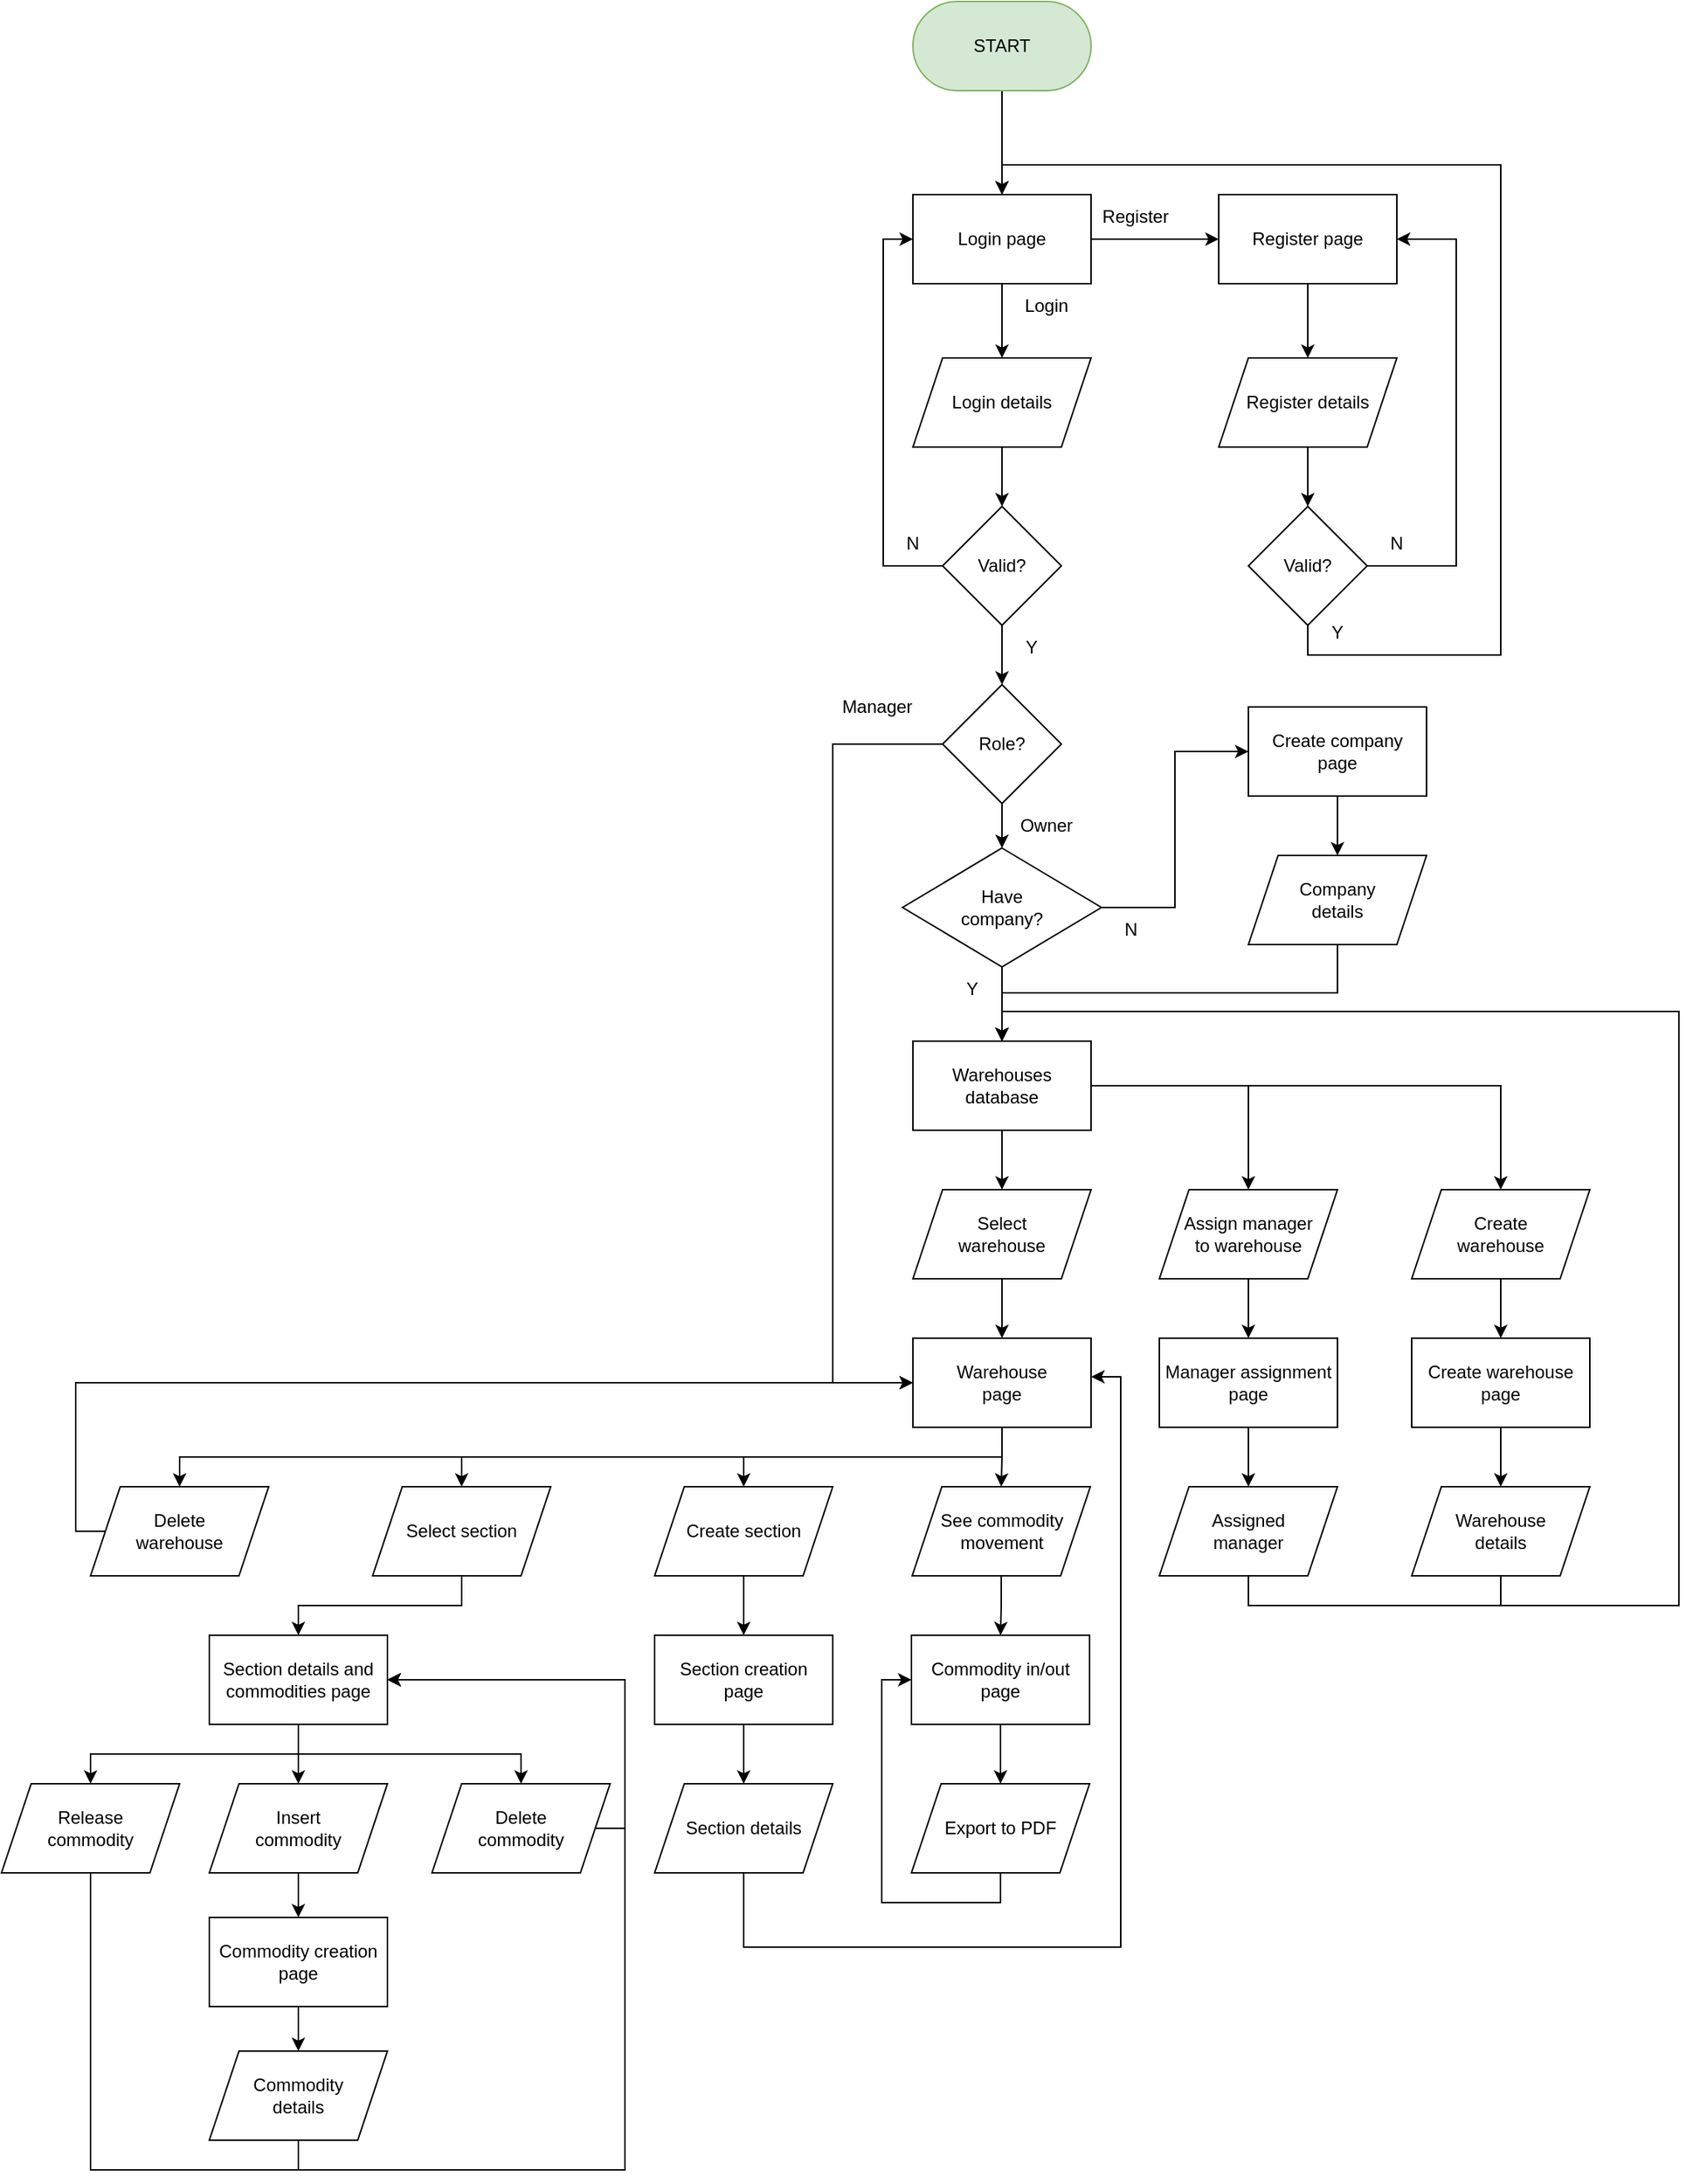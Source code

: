 <mxfile version="20.8.16" type="device"><diagram name="Page-1" id="f_7WM4_tBCZCDAzmZcPt"><mxGraphModel dx="3009" dy="1262" grid="1" gridSize="10" guides="1" tooltips="1" connect="1" arrows="1" fold="1" page="1" pageScale="1" pageWidth="827" pageHeight="1169" math="0" shadow="0"><root><mxCell id="0"/><mxCell id="1" parent="0"/><mxCell id="MetCnNZfkLNk9olcBX3x-2" style="edgeStyle=orthogonalEdgeStyle;rounded=0;orthogonalLoop=1;jettySize=auto;html=1;exitX=0.5;exitY=1;exitDx=0;exitDy=0;entryX=0.5;entryY=0;entryDx=0;entryDy=0;" parent="1" source="MetCnNZfkLNk9olcBX3x-1" target="MetCnNZfkLNk9olcBX3x-6" edge="1"><mxGeometry relative="1" as="geometry"><mxPoint x="414" y="190" as="targetPoint"/></mxGeometry></mxCell><mxCell id="MetCnNZfkLNk9olcBX3x-1" value="START" style="rounded=1;whiteSpace=wrap;html=1;arcSize=50;fillColor=#d5e8d4;strokeColor=#82b366;" parent="1" vertex="1"><mxGeometry x="354" y="70" width="120" height="60" as="geometry"/></mxCell><mxCell id="MetCnNZfkLNk9olcBX3x-9" style="edgeStyle=orthogonalEdgeStyle;rounded=0;orthogonalLoop=1;jettySize=auto;html=1;exitX=0.5;exitY=1;exitDx=0;exitDy=0;entryX=0.5;entryY=0;entryDx=0;entryDy=0;" parent="1" source="MetCnNZfkLNk9olcBX3x-5" target="MetCnNZfkLNk9olcBX3x-8" edge="1"><mxGeometry relative="1" as="geometry"/></mxCell><mxCell id="MetCnNZfkLNk9olcBX3x-5" value="Login details" style="shape=parallelogram;perimeter=parallelogramPerimeter;whiteSpace=wrap;html=1;fixedSize=1;" parent="1" vertex="1"><mxGeometry x="354" y="310" width="120" height="60" as="geometry"/></mxCell><mxCell id="MetCnNZfkLNk9olcBX3x-7" style="edgeStyle=orthogonalEdgeStyle;rounded=0;orthogonalLoop=1;jettySize=auto;html=1;exitX=0.5;exitY=1;exitDx=0;exitDy=0;entryX=0.5;entryY=0;entryDx=0;entryDy=0;" parent="1" source="MetCnNZfkLNk9olcBX3x-6" target="MetCnNZfkLNk9olcBX3x-5" edge="1"><mxGeometry relative="1" as="geometry"/></mxCell><mxCell id="MetCnNZfkLNk9olcBX3x-15" style="edgeStyle=orthogonalEdgeStyle;rounded=0;orthogonalLoop=1;jettySize=auto;html=1;exitX=1;exitY=0.5;exitDx=0;exitDy=0;entryX=0;entryY=0.5;entryDx=0;entryDy=0;" parent="1" source="MetCnNZfkLNk9olcBX3x-6" target="MetCnNZfkLNk9olcBX3x-16" edge="1"><mxGeometry relative="1" as="geometry"><mxPoint x="570" y="230" as="targetPoint"/></mxGeometry></mxCell><mxCell id="MetCnNZfkLNk9olcBX3x-6" value="Login page" style="rounded=0;whiteSpace=wrap;html=1;" parent="1" vertex="1"><mxGeometry x="354" y="200" width="120" height="60" as="geometry"/></mxCell><mxCell id="MetCnNZfkLNk9olcBX3x-10" style="edgeStyle=orthogonalEdgeStyle;rounded=0;orthogonalLoop=1;jettySize=auto;html=1;exitX=0;exitY=0.5;exitDx=0;exitDy=0;entryX=0;entryY=0.5;entryDx=0;entryDy=0;" parent="1" source="MetCnNZfkLNk9olcBX3x-8" target="MetCnNZfkLNk9olcBX3x-6" edge="1"><mxGeometry relative="1" as="geometry"/></mxCell><mxCell id="MetCnNZfkLNk9olcBX3x-28" style="edgeStyle=orthogonalEdgeStyle;rounded=0;orthogonalLoop=1;jettySize=auto;html=1;exitX=0.5;exitY=1;exitDx=0;exitDy=0;entryX=0.5;entryY=0;entryDx=0;entryDy=0;" parent="1" source="MetCnNZfkLNk9olcBX3x-8" target="MetCnNZfkLNk9olcBX3x-27" edge="1"><mxGeometry relative="1" as="geometry"/></mxCell><mxCell id="MetCnNZfkLNk9olcBX3x-8" value="Valid?" style="rhombus;whiteSpace=wrap;html=1;" parent="1" vertex="1"><mxGeometry x="374" y="410" width="80" height="80" as="geometry"/></mxCell><mxCell id="MetCnNZfkLNk9olcBX3x-11" value="Y" style="text;html=1;strokeColor=none;fillColor=none;align=center;verticalAlign=middle;whiteSpace=wrap;rounded=0;" parent="1" vertex="1"><mxGeometry x="414" y="490" width="40" height="30" as="geometry"/></mxCell><mxCell id="MetCnNZfkLNk9olcBX3x-12" value="N" style="text;html=1;strokeColor=none;fillColor=none;align=center;verticalAlign=middle;whiteSpace=wrap;rounded=0;" parent="1" vertex="1"><mxGeometry x="334" y="420" width="40" height="30" as="geometry"/></mxCell><mxCell id="MetCnNZfkLNk9olcBX3x-13" value="Login" style="text;html=1;strokeColor=none;fillColor=none;align=center;verticalAlign=middle;whiteSpace=wrap;rounded=0;" parent="1" vertex="1"><mxGeometry x="414" y="260" width="60" height="30" as="geometry"/></mxCell><mxCell id="MetCnNZfkLNk9olcBX3x-14" value="Register" style="text;html=1;strokeColor=none;fillColor=none;align=center;verticalAlign=middle;whiteSpace=wrap;rounded=0;" parent="1" vertex="1"><mxGeometry x="474" y="200" width="60" height="30" as="geometry"/></mxCell><mxCell id="MetCnNZfkLNk9olcBX3x-19" style="edgeStyle=orthogonalEdgeStyle;rounded=0;orthogonalLoop=1;jettySize=auto;html=1;exitX=0.5;exitY=1;exitDx=0;exitDy=0;entryX=0.5;entryY=0;entryDx=0;entryDy=0;" parent="1" source="MetCnNZfkLNk9olcBX3x-16" target="MetCnNZfkLNk9olcBX3x-18" edge="1"><mxGeometry relative="1" as="geometry"/></mxCell><mxCell id="MetCnNZfkLNk9olcBX3x-16" value="Register page" style="rounded=0;whiteSpace=wrap;html=1;" parent="1" vertex="1"><mxGeometry x="560" y="200" width="120" height="60" as="geometry"/></mxCell><mxCell id="MetCnNZfkLNk9olcBX3x-22" style="edgeStyle=orthogonalEdgeStyle;rounded=0;orthogonalLoop=1;jettySize=auto;html=1;exitX=0.5;exitY=1;exitDx=0;exitDy=0;entryX=0.5;entryY=0;entryDx=0;entryDy=0;" parent="1" source="MetCnNZfkLNk9olcBX3x-18" target="MetCnNZfkLNk9olcBX3x-21" edge="1"><mxGeometry relative="1" as="geometry"/></mxCell><mxCell id="MetCnNZfkLNk9olcBX3x-18" value="Register details" style="shape=parallelogram;perimeter=parallelogramPerimeter;whiteSpace=wrap;html=1;fixedSize=1;" parent="1" vertex="1"><mxGeometry x="560" y="310" width="120" height="60" as="geometry"/></mxCell><mxCell id="MetCnNZfkLNk9olcBX3x-23" style="edgeStyle=orthogonalEdgeStyle;rounded=0;orthogonalLoop=1;jettySize=auto;html=1;exitX=1;exitY=0.5;exitDx=0;exitDy=0;entryX=1;entryY=0.5;entryDx=0;entryDy=0;" parent="1" source="MetCnNZfkLNk9olcBX3x-21" target="MetCnNZfkLNk9olcBX3x-16" edge="1"><mxGeometry relative="1" as="geometry"><Array as="points"><mxPoint x="720" y="450"/><mxPoint x="720" y="230"/></Array></mxGeometry></mxCell><mxCell id="MetCnNZfkLNk9olcBX3x-26" style="edgeStyle=orthogonalEdgeStyle;rounded=0;orthogonalLoop=1;jettySize=auto;html=1;exitX=0.5;exitY=1;exitDx=0;exitDy=0;entryX=0.5;entryY=0;entryDx=0;entryDy=0;" parent="1" source="MetCnNZfkLNk9olcBX3x-21" target="MetCnNZfkLNk9olcBX3x-6" edge="1"><mxGeometry relative="1" as="geometry"><Array as="points"><mxPoint x="620" y="510"/><mxPoint x="750" y="510"/><mxPoint x="750" y="180"/><mxPoint x="414" y="180"/></Array></mxGeometry></mxCell><mxCell id="MetCnNZfkLNk9olcBX3x-21" value="Valid?" style="rhombus;whiteSpace=wrap;html=1;" parent="1" vertex="1"><mxGeometry x="580" y="410" width="80" height="80" as="geometry"/></mxCell><mxCell id="MetCnNZfkLNk9olcBX3x-24" value="Y" style="text;html=1;strokeColor=none;fillColor=none;align=center;verticalAlign=middle;whiteSpace=wrap;rounded=0;" parent="1" vertex="1"><mxGeometry x="620" y="480" width="40" height="30" as="geometry"/></mxCell><mxCell id="MetCnNZfkLNk9olcBX3x-25" value="N" style="text;html=1;strokeColor=none;fillColor=none;align=center;verticalAlign=middle;whiteSpace=wrap;rounded=0;" parent="1" vertex="1"><mxGeometry x="660" y="420" width="40" height="30" as="geometry"/></mxCell><mxCell id="rvdYuPBQrFFZz88iX7M--3" style="edgeStyle=orthogonalEdgeStyle;rounded=0;orthogonalLoop=1;jettySize=auto;html=1;exitX=0.5;exitY=1;exitDx=0;exitDy=0;entryX=0.5;entryY=0;entryDx=0;entryDy=0;" parent="1" source="MetCnNZfkLNk9olcBX3x-27" target="rvdYuPBQrFFZz88iX7M--2" edge="1"><mxGeometry relative="1" as="geometry"/></mxCell><mxCell id="rvdYuPBQrFFZz88iX7M--10" style="edgeStyle=orthogonalEdgeStyle;rounded=0;orthogonalLoop=1;jettySize=auto;html=1;exitX=0;exitY=0.5;exitDx=0;exitDy=0;entryX=0;entryY=0.5;entryDx=0;entryDy=0;" parent="1" source="MetCnNZfkLNk9olcBX3x-27" target="MetCnNZfkLNk9olcBX3x-35" edge="1"><mxGeometry relative="1" as="geometry"><Array as="points"><mxPoint x="300" y="570"/><mxPoint x="300" y="1000"/></Array></mxGeometry></mxCell><mxCell id="MetCnNZfkLNk9olcBX3x-27" value="Role?" style="rhombus;whiteSpace=wrap;html=1;" parent="1" vertex="1"><mxGeometry x="374" y="530" width="80" height="80" as="geometry"/></mxCell><mxCell id="MetCnNZfkLNk9olcBX3x-32" value="" style="edgeStyle=orthogonalEdgeStyle;rounded=0;orthogonalLoop=1;jettySize=auto;html=1;" parent="1" source="MetCnNZfkLNk9olcBX3x-29" target="MetCnNZfkLNk9olcBX3x-31" edge="1"><mxGeometry relative="1" as="geometry"/></mxCell><mxCell id="MetCnNZfkLNk9olcBX3x-40" style="edgeStyle=orthogonalEdgeStyle;rounded=0;orthogonalLoop=1;jettySize=auto;html=1;exitX=1;exitY=0.5;exitDx=0;exitDy=0;entryX=0.5;entryY=0;entryDx=0;entryDy=0;" parent="1" source="MetCnNZfkLNk9olcBX3x-29" target="MetCnNZfkLNk9olcBX3x-37" edge="1"><mxGeometry relative="1" as="geometry"/></mxCell><mxCell id="MetCnNZfkLNk9olcBX3x-49" style="edgeStyle=orthogonalEdgeStyle;rounded=0;orthogonalLoop=1;jettySize=auto;html=1;exitX=1;exitY=0.5;exitDx=0;exitDy=0;entryX=0.5;entryY=0;entryDx=0;entryDy=0;" parent="1" source="MetCnNZfkLNk9olcBX3x-29" target="MetCnNZfkLNk9olcBX3x-45" edge="1"><mxGeometry relative="1" as="geometry"/></mxCell><mxCell id="MetCnNZfkLNk9olcBX3x-29" value="Warehouses&lt;br&gt;database" style="rounded=0;whiteSpace=wrap;html=1;" parent="1" vertex="1"><mxGeometry x="354" y="770" width="120" height="60" as="geometry"/></mxCell><mxCell id="MetCnNZfkLNk9olcBX3x-36" value="" style="edgeStyle=orthogonalEdgeStyle;rounded=0;orthogonalLoop=1;jettySize=auto;html=1;" parent="1" source="MetCnNZfkLNk9olcBX3x-31" target="MetCnNZfkLNk9olcBX3x-35" edge="1"><mxGeometry relative="1" as="geometry"/></mxCell><mxCell id="MetCnNZfkLNk9olcBX3x-31" value="Select&lt;br&gt;warehouse" style="shape=parallelogram;perimeter=parallelogramPerimeter;whiteSpace=wrap;html=1;fixedSize=1;" parent="1" vertex="1"><mxGeometry x="354" y="870" width="120" height="60" as="geometry"/></mxCell><mxCell id="MetCnNZfkLNk9olcBX3x-33" value="Owner" style="text;html=1;strokeColor=none;fillColor=none;align=center;verticalAlign=middle;whiteSpace=wrap;rounded=0;" parent="1" vertex="1"><mxGeometry x="414" y="610" width="60" height="30" as="geometry"/></mxCell><mxCell id="MetCnNZfkLNk9olcBX3x-34" value="Manager" style="text;html=1;strokeColor=none;fillColor=none;align=center;verticalAlign=middle;whiteSpace=wrap;rounded=0;" parent="1" vertex="1"><mxGeometry x="300" y="530" width="60" height="30" as="geometry"/></mxCell><mxCell id="MetCnNZfkLNk9olcBX3x-54" value="" style="edgeStyle=orthogonalEdgeStyle;rounded=0;orthogonalLoop=1;jettySize=auto;html=1;" parent="1" source="MetCnNZfkLNk9olcBX3x-35" target="MetCnNZfkLNk9olcBX3x-53" edge="1"><mxGeometry relative="1" as="geometry"/></mxCell><mxCell id="MetCnNZfkLNk9olcBX3x-68" style="edgeStyle=orthogonalEdgeStyle;rounded=0;orthogonalLoop=1;jettySize=auto;html=1;exitX=0.5;exitY=1;exitDx=0;exitDy=0;entryX=0.5;entryY=0;entryDx=0;entryDy=0;" parent="1" source="MetCnNZfkLNk9olcBX3x-35" target="MetCnNZfkLNk9olcBX3x-62" edge="1"><mxGeometry relative="1" as="geometry"/></mxCell><mxCell id="MetCnNZfkLNk9olcBX3x-73" style="edgeStyle=orthogonalEdgeStyle;rounded=0;orthogonalLoop=1;jettySize=auto;html=1;exitX=0.5;exitY=1;exitDx=0;exitDy=0;entryX=0.5;entryY=0;entryDx=0;entryDy=0;" parent="1" source="MetCnNZfkLNk9olcBX3x-35" target="MetCnNZfkLNk9olcBX3x-71" edge="1"><mxGeometry relative="1" as="geometry"/></mxCell><mxCell id="tUPWm9Mcp3DqtOVuBfsi-14" style="edgeStyle=orthogonalEdgeStyle;rounded=0;orthogonalLoop=1;jettySize=auto;html=1;exitX=0.5;exitY=1;exitDx=0;exitDy=0;" edge="1" parent="1" source="MetCnNZfkLNk9olcBX3x-35" target="tUPWm9Mcp3DqtOVuBfsi-13"><mxGeometry relative="1" as="geometry"/></mxCell><mxCell id="MetCnNZfkLNk9olcBX3x-35" value="Warehouse&lt;br&gt;page" style="rounded=0;whiteSpace=wrap;html=1;" parent="1" vertex="1"><mxGeometry x="354" y="970" width="120" height="60" as="geometry"/></mxCell><mxCell id="MetCnNZfkLNk9olcBX3x-39" value="" style="edgeStyle=orthogonalEdgeStyle;rounded=0;orthogonalLoop=1;jettySize=auto;html=1;" parent="1" source="MetCnNZfkLNk9olcBX3x-37" target="MetCnNZfkLNk9olcBX3x-38" edge="1"><mxGeometry relative="1" as="geometry"/></mxCell><mxCell id="MetCnNZfkLNk9olcBX3x-37" value="Create&lt;br&gt;warehouse" style="shape=parallelogram;perimeter=parallelogramPerimeter;whiteSpace=wrap;html=1;fixedSize=1;" parent="1" vertex="1"><mxGeometry x="690" y="870" width="120" height="60" as="geometry"/></mxCell><mxCell id="MetCnNZfkLNk9olcBX3x-42" value="" style="edgeStyle=orthogonalEdgeStyle;rounded=0;orthogonalLoop=1;jettySize=auto;html=1;" parent="1" source="MetCnNZfkLNk9olcBX3x-38" target="MetCnNZfkLNk9olcBX3x-41" edge="1"><mxGeometry relative="1" as="geometry"/></mxCell><mxCell id="MetCnNZfkLNk9olcBX3x-38" value="Create warehouse&lt;br&gt;page" style="rounded=0;whiteSpace=wrap;html=1;" parent="1" vertex="1"><mxGeometry x="690" y="970" width="120" height="60" as="geometry"/></mxCell><mxCell id="MetCnNZfkLNk9olcBX3x-47" style="edgeStyle=orthogonalEdgeStyle;rounded=0;orthogonalLoop=1;jettySize=auto;html=1;exitX=0.5;exitY=1;exitDx=0;exitDy=0;entryX=0.5;entryY=0;entryDx=0;entryDy=0;" parent="1" source="MetCnNZfkLNk9olcBX3x-41" target="MetCnNZfkLNk9olcBX3x-29" edge="1"><mxGeometry relative="1" as="geometry"><Array as="points"><mxPoint x="750" y="1150"/><mxPoint x="870" y="1150"/><mxPoint x="870" y="750"/><mxPoint x="414" y="750"/></Array></mxGeometry></mxCell><mxCell id="MetCnNZfkLNk9olcBX3x-41" value="Warehouse&lt;br&gt;details" style="shape=parallelogram;perimeter=parallelogramPerimeter;whiteSpace=wrap;html=1;fixedSize=1;" parent="1" vertex="1"><mxGeometry x="690" y="1070" width="120" height="60" as="geometry"/></mxCell><mxCell id="MetCnNZfkLNk9olcBX3x-50" style="edgeStyle=orthogonalEdgeStyle;rounded=0;orthogonalLoop=1;jettySize=auto;html=1;exitX=0.5;exitY=1;exitDx=0;exitDy=0;" parent="1" source="MetCnNZfkLNk9olcBX3x-45" target="MetCnNZfkLNk9olcBX3x-46" edge="1"><mxGeometry relative="1" as="geometry"/></mxCell><mxCell id="MetCnNZfkLNk9olcBX3x-45" value="Assign manager&lt;br&gt;to warehouse" style="shape=parallelogram;perimeter=parallelogramPerimeter;whiteSpace=wrap;html=1;fixedSize=1;" parent="1" vertex="1"><mxGeometry x="520" y="870" width="120" height="60" as="geometry"/></mxCell><mxCell id="MetCnNZfkLNk9olcBX3x-51" style="edgeStyle=orthogonalEdgeStyle;rounded=0;orthogonalLoop=1;jettySize=auto;html=1;exitX=0.5;exitY=1;exitDx=0;exitDy=0;entryX=0.5;entryY=0;entryDx=0;entryDy=0;" parent="1" source="MetCnNZfkLNk9olcBX3x-46" target="MetCnNZfkLNk9olcBX3x-48" edge="1"><mxGeometry relative="1" as="geometry"/></mxCell><mxCell id="MetCnNZfkLNk9olcBX3x-46" value="Manager assignment&lt;br&gt;page" style="rounded=0;whiteSpace=wrap;html=1;" parent="1" vertex="1"><mxGeometry x="520" y="970" width="120" height="60" as="geometry"/></mxCell><mxCell id="MetCnNZfkLNk9olcBX3x-52" style="edgeStyle=orthogonalEdgeStyle;rounded=0;orthogonalLoop=1;jettySize=auto;html=1;exitX=0.5;exitY=1;exitDx=0;exitDy=0;entryX=0.5;entryY=0;entryDx=0;entryDy=0;" parent="1" source="MetCnNZfkLNk9olcBX3x-48" target="MetCnNZfkLNk9olcBX3x-29" edge="1"><mxGeometry relative="1" as="geometry"><Array as="points"><mxPoint x="580" y="1150"/><mxPoint x="870" y="1150"/><mxPoint x="870" y="750"/><mxPoint x="414" y="750"/></Array></mxGeometry></mxCell><mxCell id="MetCnNZfkLNk9olcBX3x-48" value="Assigned&lt;br&gt;manager" style="shape=parallelogram;perimeter=parallelogramPerimeter;whiteSpace=wrap;html=1;fixedSize=1;" parent="1" vertex="1"><mxGeometry x="520" y="1070" width="120" height="60" as="geometry"/></mxCell><mxCell id="MetCnNZfkLNk9olcBX3x-56" value="" style="edgeStyle=orthogonalEdgeStyle;rounded=0;orthogonalLoop=1;jettySize=auto;html=1;" parent="1" source="MetCnNZfkLNk9olcBX3x-53" target="MetCnNZfkLNk9olcBX3x-55" edge="1"><mxGeometry relative="1" as="geometry"/></mxCell><mxCell id="MetCnNZfkLNk9olcBX3x-53" value="See commodity&lt;br&gt;movement" style="shape=parallelogram;perimeter=parallelogramPerimeter;whiteSpace=wrap;html=1;fixedSize=1;" parent="1" vertex="1"><mxGeometry x="353.5" y="1070" width="120" height="60" as="geometry"/></mxCell><mxCell id="MetCnNZfkLNk9olcBX3x-58" value="" style="edgeStyle=orthogonalEdgeStyle;rounded=0;orthogonalLoop=1;jettySize=auto;html=1;" parent="1" source="MetCnNZfkLNk9olcBX3x-55" target="MetCnNZfkLNk9olcBX3x-57" edge="1"><mxGeometry relative="1" as="geometry"/></mxCell><mxCell id="MetCnNZfkLNk9olcBX3x-55" value="Commodity in/out&lt;br&gt;page" style="rounded=0;whiteSpace=wrap;html=1;" parent="1" vertex="1"><mxGeometry x="353" y="1170" width="120" height="60" as="geometry"/></mxCell><mxCell id="MetCnNZfkLNk9olcBX3x-61" style="edgeStyle=orthogonalEdgeStyle;rounded=0;orthogonalLoop=1;jettySize=auto;html=1;exitX=0.5;exitY=1;exitDx=0;exitDy=0;entryX=0;entryY=0.5;entryDx=0;entryDy=0;" parent="1" source="MetCnNZfkLNk9olcBX3x-57" target="MetCnNZfkLNk9olcBX3x-55" edge="1"><mxGeometry relative="1" as="geometry"/></mxCell><mxCell id="MetCnNZfkLNk9olcBX3x-57" value="Export to PDF" style="shape=parallelogram;perimeter=parallelogramPerimeter;whiteSpace=wrap;html=1;fixedSize=1;" parent="1" vertex="1"><mxGeometry x="353" y="1270" width="120" height="60" as="geometry"/></mxCell><mxCell id="MetCnNZfkLNk9olcBX3x-69" value="" style="edgeStyle=orthogonalEdgeStyle;rounded=0;orthogonalLoop=1;jettySize=auto;html=1;" parent="1" source="MetCnNZfkLNk9olcBX3x-62" target="MetCnNZfkLNk9olcBX3x-64" edge="1"><mxGeometry relative="1" as="geometry"/></mxCell><mxCell id="MetCnNZfkLNk9olcBX3x-62" value="Create section" style="shape=parallelogram;perimeter=parallelogramPerimeter;whiteSpace=wrap;html=1;fixedSize=1;" parent="1" vertex="1"><mxGeometry x="180" y="1070" width="120" height="60" as="geometry"/></mxCell><mxCell id="MetCnNZfkLNk9olcBX3x-66" value="" style="edgeStyle=orthogonalEdgeStyle;rounded=0;orthogonalLoop=1;jettySize=auto;html=1;" parent="1" source="MetCnNZfkLNk9olcBX3x-64" target="MetCnNZfkLNk9olcBX3x-65" edge="1"><mxGeometry relative="1" as="geometry"/></mxCell><mxCell id="MetCnNZfkLNk9olcBX3x-64" value="Section creation&lt;br&gt;page" style="rounded=0;whiteSpace=wrap;html=1;" parent="1" vertex="1"><mxGeometry x="180" y="1170" width="120" height="60" as="geometry"/></mxCell><mxCell id="MetCnNZfkLNk9olcBX3x-67" style="edgeStyle=orthogonalEdgeStyle;rounded=0;orthogonalLoop=1;jettySize=auto;html=1;exitX=0.5;exitY=1;exitDx=0;exitDy=0;entryX=1.001;entryY=0.433;entryDx=0;entryDy=0;entryPerimeter=0;" parent="1" source="MetCnNZfkLNk9olcBX3x-65" target="MetCnNZfkLNk9olcBX3x-35" edge="1"><mxGeometry relative="1" as="geometry"><Array as="points"><mxPoint x="240" y="1380"/><mxPoint x="494" y="1380"/><mxPoint x="494" y="996"/></Array></mxGeometry></mxCell><mxCell id="MetCnNZfkLNk9olcBX3x-65" value="Section details" style="shape=parallelogram;perimeter=parallelogramPerimeter;whiteSpace=wrap;html=1;fixedSize=1;" parent="1" vertex="1"><mxGeometry x="180" y="1270" width="120" height="60" as="geometry"/></mxCell><mxCell id="MetCnNZfkLNk9olcBX3x-70" value="" style="edgeStyle=orthogonalEdgeStyle;rounded=0;orthogonalLoop=1;jettySize=auto;html=1;" parent="1" source="MetCnNZfkLNk9olcBX3x-71" target="MetCnNZfkLNk9olcBX3x-72" edge="1"><mxGeometry relative="1" as="geometry"/></mxCell><mxCell id="MetCnNZfkLNk9olcBX3x-71" value="Select section" style="shape=parallelogram;perimeter=parallelogramPerimeter;whiteSpace=wrap;html=1;fixedSize=1;" parent="1" vertex="1"><mxGeometry x="-10" y="1070" width="120" height="60" as="geometry"/></mxCell><mxCell id="MetCnNZfkLNk9olcBX3x-75" value="" style="edgeStyle=orthogonalEdgeStyle;rounded=0;orthogonalLoop=1;jettySize=auto;html=1;" parent="1" source="MetCnNZfkLNk9olcBX3x-72" target="MetCnNZfkLNk9olcBX3x-74" edge="1"><mxGeometry relative="1" as="geometry"/></mxCell><mxCell id="MetCnNZfkLNk9olcBX3x-77" style="edgeStyle=orthogonalEdgeStyle;rounded=0;orthogonalLoop=1;jettySize=auto;html=1;exitX=0.5;exitY=1;exitDx=0;exitDy=0;entryX=0.5;entryY=0;entryDx=0;entryDy=0;" parent="1" source="MetCnNZfkLNk9olcBX3x-72" target="MetCnNZfkLNk9olcBX3x-76" edge="1"><mxGeometry relative="1" as="geometry"/></mxCell><mxCell id="tUPWm9Mcp3DqtOVuBfsi-11" style="edgeStyle=orthogonalEdgeStyle;rounded=0;orthogonalLoop=1;jettySize=auto;html=1;exitX=0.5;exitY=1;exitDx=0;exitDy=0;entryX=0.5;entryY=0;entryDx=0;entryDy=0;" edge="1" parent="1" source="MetCnNZfkLNk9olcBX3x-72" target="tUPWm9Mcp3DqtOVuBfsi-10"><mxGeometry relative="1" as="geometry"/></mxCell><mxCell id="MetCnNZfkLNk9olcBX3x-72" value="Section details and&lt;br&gt;commodities page" style="rounded=0;whiteSpace=wrap;html=1;" parent="1" vertex="1"><mxGeometry x="-120" y="1170" width="120" height="60" as="geometry"/></mxCell><mxCell id="MetCnNZfkLNk9olcBX3x-81" value="" style="edgeStyle=orthogonalEdgeStyle;rounded=0;orthogonalLoop=1;jettySize=auto;html=1;" parent="1" source="MetCnNZfkLNk9olcBX3x-74" target="MetCnNZfkLNk9olcBX3x-78" edge="1"><mxGeometry relative="1" as="geometry"/></mxCell><mxCell id="MetCnNZfkLNk9olcBX3x-74" value="Insert&lt;br&gt;commodity" style="shape=parallelogram;perimeter=parallelogramPerimeter;whiteSpace=wrap;html=1;fixedSize=1;" parent="1" vertex="1"><mxGeometry x="-120" y="1270" width="120" height="60" as="geometry"/></mxCell><mxCell id="MetCnNZfkLNk9olcBX3x-83" style="edgeStyle=orthogonalEdgeStyle;rounded=0;orthogonalLoop=1;jettySize=auto;html=1;exitX=0.5;exitY=1;exitDx=0;exitDy=0;entryX=1;entryY=0.5;entryDx=0;entryDy=0;" parent="1" source="MetCnNZfkLNk9olcBX3x-76" target="MetCnNZfkLNk9olcBX3x-72" edge="1"><mxGeometry relative="1" as="geometry"><Array as="points"><mxPoint x="-200" y="1530"/><mxPoint x="160" y="1530"/><mxPoint x="160" y="1200"/></Array></mxGeometry></mxCell><mxCell id="MetCnNZfkLNk9olcBX3x-76" value="Release&lt;br&gt;commodity" style="shape=parallelogram;perimeter=parallelogramPerimeter;whiteSpace=wrap;html=1;fixedSize=1;" parent="1" vertex="1"><mxGeometry x="-260" y="1270" width="120" height="60" as="geometry"/></mxCell><mxCell id="MetCnNZfkLNk9olcBX3x-82" value="" style="edgeStyle=orthogonalEdgeStyle;rounded=0;orthogonalLoop=1;jettySize=auto;html=1;" parent="1" source="MetCnNZfkLNk9olcBX3x-78" target="MetCnNZfkLNk9olcBX3x-79" edge="1"><mxGeometry relative="1" as="geometry"/></mxCell><mxCell id="MetCnNZfkLNk9olcBX3x-78" value="Commodity creation&lt;br&gt;page" style="rounded=0;whiteSpace=wrap;html=1;" parent="1" vertex="1"><mxGeometry x="-120" y="1360" width="120" height="60" as="geometry"/></mxCell><mxCell id="MetCnNZfkLNk9olcBX3x-80" style="edgeStyle=orthogonalEdgeStyle;rounded=0;orthogonalLoop=1;jettySize=auto;html=1;exitX=0.5;exitY=1;exitDx=0;exitDy=0;entryX=1;entryY=0.5;entryDx=0;entryDy=0;" parent="1" source="MetCnNZfkLNk9olcBX3x-79" target="MetCnNZfkLNk9olcBX3x-72" edge="1"><mxGeometry relative="1" as="geometry"><Array as="points"><mxPoint x="-60" y="1530"/><mxPoint x="160" y="1530"/><mxPoint x="160" y="1200"/></Array></mxGeometry></mxCell><mxCell id="MetCnNZfkLNk9olcBX3x-79" value="Commodity&lt;br&gt;details" style="shape=parallelogram;perimeter=parallelogramPerimeter;whiteSpace=wrap;html=1;fixedSize=1;" parent="1" vertex="1"><mxGeometry x="-120" y="1450" width="120" height="60" as="geometry"/></mxCell><mxCell id="rvdYuPBQrFFZz88iX7M--4" value="" style="edgeStyle=orthogonalEdgeStyle;rounded=0;orthogonalLoop=1;jettySize=auto;html=1;" parent="1" source="rvdYuPBQrFFZz88iX7M--2" target="MetCnNZfkLNk9olcBX3x-29" edge="1"><mxGeometry relative="1" as="geometry"/></mxCell><mxCell id="rvdYuPBQrFFZz88iX7M--8" style="edgeStyle=orthogonalEdgeStyle;rounded=0;orthogonalLoop=1;jettySize=auto;html=1;exitX=1;exitY=0.5;exitDx=0;exitDy=0;entryX=0;entryY=0.5;entryDx=0;entryDy=0;" parent="1" source="rvdYuPBQrFFZz88iX7M--2" target="rvdYuPBQrFFZz88iX7M--6" edge="1"><mxGeometry relative="1" as="geometry"/></mxCell><mxCell id="rvdYuPBQrFFZz88iX7M--2" value="Have&lt;br&gt;company?" style="rhombus;whiteSpace=wrap;html=1;" parent="1" vertex="1"><mxGeometry x="347" y="640" width="134" height="80" as="geometry"/></mxCell><mxCell id="rvdYuPBQrFFZz88iX7M--5" value="" style="edgeStyle=orthogonalEdgeStyle;rounded=0;orthogonalLoop=1;jettySize=auto;html=1;" parent="1" source="rvdYuPBQrFFZz88iX7M--6" target="rvdYuPBQrFFZz88iX7M--7" edge="1"><mxGeometry relative="1" as="geometry"/></mxCell><mxCell id="rvdYuPBQrFFZz88iX7M--6" value="Create company&lt;br&gt;page" style="rounded=0;whiteSpace=wrap;html=1;" parent="1" vertex="1"><mxGeometry x="580" y="545" width="120" height="60" as="geometry"/></mxCell><mxCell id="rvdYuPBQrFFZz88iX7M--9" style="edgeStyle=orthogonalEdgeStyle;rounded=0;orthogonalLoop=1;jettySize=auto;html=1;exitX=0.5;exitY=1;exitDx=0;exitDy=0;entryX=0.5;entryY=0;entryDx=0;entryDy=0;" parent="1" source="rvdYuPBQrFFZz88iX7M--7" target="MetCnNZfkLNk9olcBX3x-29" edge="1"><mxGeometry relative="1" as="geometry"/></mxCell><mxCell id="rvdYuPBQrFFZz88iX7M--7" value="Company&lt;br&gt;details" style="shape=parallelogram;perimeter=parallelogramPerimeter;whiteSpace=wrap;html=1;fixedSize=1;" parent="1" vertex="1"><mxGeometry x="580" y="645" width="120" height="60" as="geometry"/></mxCell><mxCell id="rvdYuPBQrFFZz88iX7M--11" value="Y" style="text;html=1;strokeColor=none;fillColor=none;align=center;verticalAlign=middle;whiteSpace=wrap;rounded=0;" parent="1" vertex="1"><mxGeometry x="374" y="720" width="40" height="30" as="geometry"/></mxCell><mxCell id="rvdYuPBQrFFZz88iX7M--12" value="N" style="text;html=1;strokeColor=none;fillColor=none;align=center;verticalAlign=middle;whiteSpace=wrap;rounded=0;" parent="1" vertex="1"><mxGeometry x="481" y="680" width="40" height="30" as="geometry"/></mxCell><mxCell id="tUPWm9Mcp3DqtOVuBfsi-12" style="edgeStyle=orthogonalEdgeStyle;rounded=0;orthogonalLoop=1;jettySize=auto;html=1;exitX=1;exitY=0.5;exitDx=0;exitDy=0;entryX=1;entryY=0.5;entryDx=0;entryDy=0;" edge="1" parent="1" source="tUPWm9Mcp3DqtOVuBfsi-10" target="MetCnNZfkLNk9olcBX3x-72"><mxGeometry relative="1" as="geometry"><Array as="points"><mxPoint x="160" y="1300"/><mxPoint x="160" y="1200"/></Array></mxGeometry></mxCell><mxCell id="tUPWm9Mcp3DqtOVuBfsi-10" value="Delete&lt;br&gt;commodity" style="shape=parallelogram;perimeter=parallelogramPerimeter;whiteSpace=wrap;html=1;fixedSize=1;" vertex="1" parent="1"><mxGeometry x="30" y="1270" width="120" height="60" as="geometry"/></mxCell><mxCell id="tUPWm9Mcp3DqtOVuBfsi-15" style="edgeStyle=orthogonalEdgeStyle;rounded=0;orthogonalLoop=1;jettySize=auto;html=1;exitX=0;exitY=0.5;exitDx=0;exitDy=0;entryX=0;entryY=0.5;entryDx=0;entryDy=0;" edge="1" parent="1" source="tUPWm9Mcp3DqtOVuBfsi-13" target="MetCnNZfkLNk9olcBX3x-35"><mxGeometry relative="1" as="geometry"><Array as="points"><mxPoint x="-210" y="1100"/><mxPoint x="-210" y="1000"/></Array></mxGeometry></mxCell><mxCell id="tUPWm9Mcp3DqtOVuBfsi-13" value="Delete&lt;br&gt;warehouse" style="shape=parallelogram;perimeter=parallelogramPerimeter;whiteSpace=wrap;html=1;fixedSize=1;" vertex="1" parent="1"><mxGeometry x="-200" y="1070" width="120" height="60" as="geometry"/></mxCell></root></mxGraphModel></diagram></mxfile>